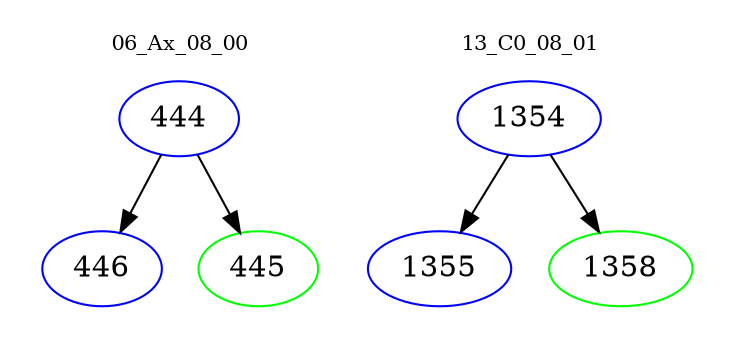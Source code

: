 digraph{
subgraph cluster_0 {
color = white
label = "06_Ax_08_00";
fontsize=10;
T0_444 [label="444", color="blue"]
T0_444 -> T0_446 [color="black"]
T0_446 [label="446", color="blue"]
T0_444 -> T0_445 [color="black"]
T0_445 [label="445", color="green"]
}
subgraph cluster_1 {
color = white
label = "13_C0_08_01";
fontsize=10;
T1_1354 [label="1354", color="blue"]
T1_1354 -> T1_1355 [color="black"]
T1_1355 [label="1355", color="blue"]
T1_1354 -> T1_1358 [color="black"]
T1_1358 [label="1358", color="green"]
}
}

